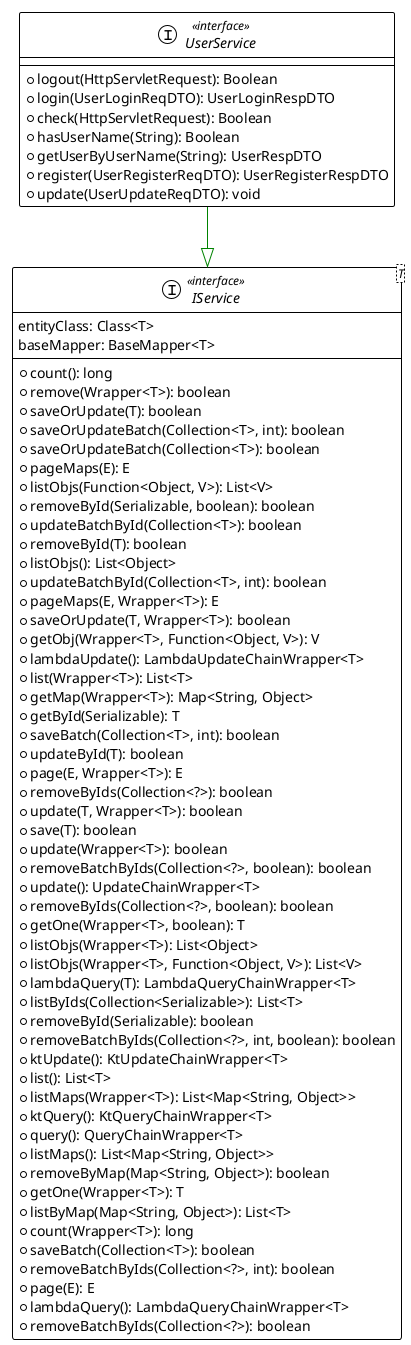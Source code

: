 @startuml

!theme plain
top to bottom direction
skinparam linetype ortho

interface IService<T> << interface >> {
  + count(): long
  + remove(Wrapper<T>): boolean
  + saveOrUpdate(T): boolean
  + saveOrUpdateBatch(Collection<T>, int): boolean
  + saveOrUpdateBatch(Collection<T>): boolean
  + pageMaps(E): E
  + listObjs(Function<Object, V>): List<V>
  + removeById(Serializable, boolean): boolean
  + updateBatchById(Collection<T>): boolean
  + removeById(T): boolean
  + listObjs(): List<Object>
  + updateBatchById(Collection<T>, int): boolean
  + pageMaps(E, Wrapper<T>): E
  + saveOrUpdate(T, Wrapper<T>): boolean
  + getObj(Wrapper<T>, Function<Object, V>): V
  + lambdaUpdate(): LambdaUpdateChainWrapper<T>
  + list(Wrapper<T>): List<T>
  + getMap(Wrapper<T>): Map<String, Object>
  + getById(Serializable): T
  + saveBatch(Collection<T>, int): boolean
  + updateById(T): boolean
  + page(E, Wrapper<T>): E
  + removeByIds(Collection<?>): boolean
  + update(T, Wrapper<T>): boolean
  + save(T): boolean
  + update(Wrapper<T>): boolean
  + removeBatchByIds(Collection<?>, boolean): boolean
  + update(): UpdateChainWrapper<T>
  + removeByIds(Collection<?>, boolean): boolean
  + getOne(Wrapper<T>, boolean): T
  + listObjs(Wrapper<T>): List<Object>
  + listObjs(Wrapper<T>, Function<Object, V>): List<V>
  + lambdaQuery(T): LambdaQueryChainWrapper<T>
  + listByIds(Collection<Serializable>): List<T>
  + removeById(Serializable): boolean
  + removeBatchByIds(Collection<?>, int, boolean): boolean
  + ktUpdate(): KtUpdateChainWrapper<T>
  + list(): List<T>
  + listMaps(Wrapper<T>): List<Map<String, Object>>
  + ktQuery(): KtQueryChainWrapper<T>
  + query(): QueryChainWrapper<T>
  + listMaps(): List<Map<String, Object>>
  + removeByMap(Map<String, Object>): boolean
  + getOne(Wrapper<T>): T
  + listByMap(Map<String, Object>): List<T>
  + count(Wrapper<T>): long
  + saveBatch(Collection<T>): boolean
  + removeBatchByIds(Collection<?>, int): boolean
  + page(E): E
  + lambdaQuery(): LambdaQueryChainWrapper<T>
  + removeBatchByIds(Collection<?>): boolean
   entityClass: Class<T>
   baseMapper: BaseMapper<T>
}
interface UserService << interface >> {
  + logout(HttpServletRequest): Boolean
  + login(UserLoginReqDTO): UserLoginRespDTO
  + check(HttpServletRequest): Boolean
  + hasUserName(String): Boolean
  + getUserByUserName(String): UserRespDTO
  + register(UserRegisterReqDTO): UserRegisterRespDTO
  + update(UserUpdateReqDTO): void
}

UserService  -[#008200,plain]-^  IService    
@enduml
